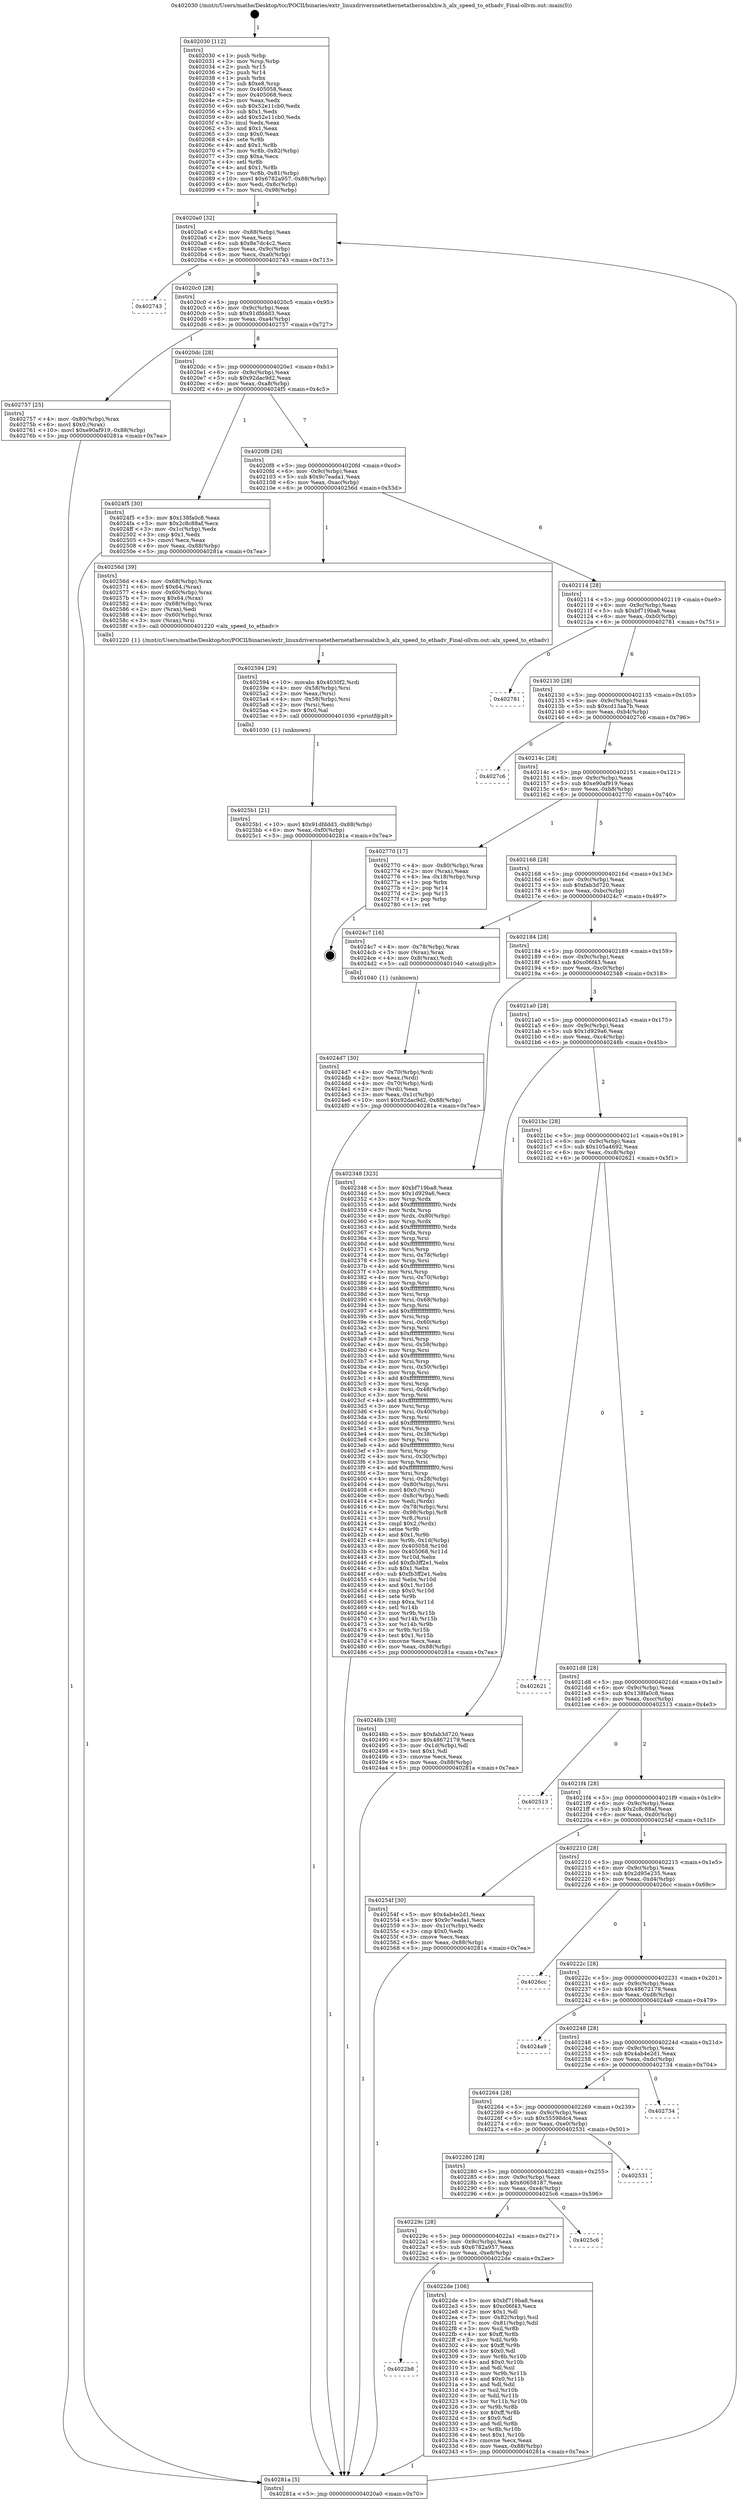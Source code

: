 digraph "0x402030" {
  label = "0x402030 (/mnt/c/Users/mathe/Desktop/tcc/POCII/binaries/extr_linuxdriversnetethernetatherosalxhw.h_alx_speed_to_ethadv_Final-ollvm.out::main(0))"
  labelloc = "t"
  node[shape=record]

  Entry [label="",width=0.3,height=0.3,shape=circle,fillcolor=black,style=filled]
  "0x4020a0" [label="{
     0x4020a0 [32]\l
     | [instrs]\l
     &nbsp;&nbsp;0x4020a0 \<+6\>: mov -0x88(%rbp),%eax\l
     &nbsp;&nbsp;0x4020a6 \<+2\>: mov %eax,%ecx\l
     &nbsp;&nbsp;0x4020a8 \<+6\>: sub $0x8e7dc4c2,%ecx\l
     &nbsp;&nbsp;0x4020ae \<+6\>: mov %eax,-0x9c(%rbp)\l
     &nbsp;&nbsp;0x4020b4 \<+6\>: mov %ecx,-0xa0(%rbp)\l
     &nbsp;&nbsp;0x4020ba \<+6\>: je 0000000000402743 \<main+0x713\>\l
  }"]
  "0x402743" [label="{
     0x402743\l
  }", style=dashed]
  "0x4020c0" [label="{
     0x4020c0 [28]\l
     | [instrs]\l
     &nbsp;&nbsp;0x4020c0 \<+5\>: jmp 00000000004020c5 \<main+0x95\>\l
     &nbsp;&nbsp;0x4020c5 \<+6\>: mov -0x9c(%rbp),%eax\l
     &nbsp;&nbsp;0x4020cb \<+5\>: sub $0x91dfddd3,%eax\l
     &nbsp;&nbsp;0x4020d0 \<+6\>: mov %eax,-0xa4(%rbp)\l
     &nbsp;&nbsp;0x4020d6 \<+6\>: je 0000000000402757 \<main+0x727\>\l
  }"]
  Exit [label="",width=0.3,height=0.3,shape=circle,fillcolor=black,style=filled,peripheries=2]
  "0x402757" [label="{
     0x402757 [25]\l
     | [instrs]\l
     &nbsp;&nbsp;0x402757 \<+4\>: mov -0x80(%rbp),%rax\l
     &nbsp;&nbsp;0x40275b \<+6\>: movl $0x0,(%rax)\l
     &nbsp;&nbsp;0x402761 \<+10\>: movl $0xe90af919,-0x88(%rbp)\l
     &nbsp;&nbsp;0x40276b \<+5\>: jmp 000000000040281a \<main+0x7ea\>\l
  }"]
  "0x4020dc" [label="{
     0x4020dc [28]\l
     | [instrs]\l
     &nbsp;&nbsp;0x4020dc \<+5\>: jmp 00000000004020e1 \<main+0xb1\>\l
     &nbsp;&nbsp;0x4020e1 \<+6\>: mov -0x9c(%rbp),%eax\l
     &nbsp;&nbsp;0x4020e7 \<+5\>: sub $0x92dac9d2,%eax\l
     &nbsp;&nbsp;0x4020ec \<+6\>: mov %eax,-0xa8(%rbp)\l
     &nbsp;&nbsp;0x4020f2 \<+6\>: je 00000000004024f5 \<main+0x4c5\>\l
  }"]
  "0x4025b1" [label="{
     0x4025b1 [21]\l
     | [instrs]\l
     &nbsp;&nbsp;0x4025b1 \<+10\>: movl $0x91dfddd3,-0x88(%rbp)\l
     &nbsp;&nbsp;0x4025bb \<+6\>: mov %eax,-0xf0(%rbp)\l
     &nbsp;&nbsp;0x4025c1 \<+5\>: jmp 000000000040281a \<main+0x7ea\>\l
  }"]
  "0x4024f5" [label="{
     0x4024f5 [30]\l
     | [instrs]\l
     &nbsp;&nbsp;0x4024f5 \<+5\>: mov $0x138fa0c8,%eax\l
     &nbsp;&nbsp;0x4024fa \<+5\>: mov $0x2c8c88af,%ecx\l
     &nbsp;&nbsp;0x4024ff \<+3\>: mov -0x1c(%rbp),%edx\l
     &nbsp;&nbsp;0x402502 \<+3\>: cmp $0x1,%edx\l
     &nbsp;&nbsp;0x402505 \<+3\>: cmovl %ecx,%eax\l
     &nbsp;&nbsp;0x402508 \<+6\>: mov %eax,-0x88(%rbp)\l
     &nbsp;&nbsp;0x40250e \<+5\>: jmp 000000000040281a \<main+0x7ea\>\l
  }"]
  "0x4020f8" [label="{
     0x4020f8 [28]\l
     | [instrs]\l
     &nbsp;&nbsp;0x4020f8 \<+5\>: jmp 00000000004020fd \<main+0xcd\>\l
     &nbsp;&nbsp;0x4020fd \<+6\>: mov -0x9c(%rbp),%eax\l
     &nbsp;&nbsp;0x402103 \<+5\>: sub $0x9c7eada1,%eax\l
     &nbsp;&nbsp;0x402108 \<+6\>: mov %eax,-0xac(%rbp)\l
     &nbsp;&nbsp;0x40210e \<+6\>: je 000000000040256d \<main+0x53d\>\l
  }"]
  "0x402594" [label="{
     0x402594 [29]\l
     | [instrs]\l
     &nbsp;&nbsp;0x402594 \<+10\>: movabs $0x4030f2,%rdi\l
     &nbsp;&nbsp;0x40259e \<+4\>: mov -0x58(%rbp),%rsi\l
     &nbsp;&nbsp;0x4025a2 \<+2\>: mov %eax,(%rsi)\l
     &nbsp;&nbsp;0x4025a4 \<+4\>: mov -0x58(%rbp),%rsi\l
     &nbsp;&nbsp;0x4025a8 \<+2\>: mov (%rsi),%esi\l
     &nbsp;&nbsp;0x4025aa \<+2\>: mov $0x0,%al\l
     &nbsp;&nbsp;0x4025ac \<+5\>: call 0000000000401030 \<printf@plt\>\l
     | [calls]\l
     &nbsp;&nbsp;0x401030 \{1\} (unknown)\l
  }"]
  "0x40256d" [label="{
     0x40256d [39]\l
     | [instrs]\l
     &nbsp;&nbsp;0x40256d \<+4\>: mov -0x68(%rbp),%rax\l
     &nbsp;&nbsp;0x402571 \<+6\>: movl $0x64,(%rax)\l
     &nbsp;&nbsp;0x402577 \<+4\>: mov -0x60(%rbp),%rax\l
     &nbsp;&nbsp;0x40257b \<+7\>: movq $0x64,(%rax)\l
     &nbsp;&nbsp;0x402582 \<+4\>: mov -0x68(%rbp),%rax\l
     &nbsp;&nbsp;0x402586 \<+2\>: mov (%rax),%edi\l
     &nbsp;&nbsp;0x402588 \<+4\>: mov -0x60(%rbp),%rax\l
     &nbsp;&nbsp;0x40258c \<+3\>: mov (%rax),%rsi\l
     &nbsp;&nbsp;0x40258f \<+5\>: call 0000000000401220 \<alx_speed_to_ethadv\>\l
     | [calls]\l
     &nbsp;&nbsp;0x401220 \{1\} (/mnt/c/Users/mathe/Desktop/tcc/POCII/binaries/extr_linuxdriversnetethernetatherosalxhw.h_alx_speed_to_ethadv_Final-ollvm.out::alx_speed_to_ethadv)\l
  }"]
  "0x402114" [label="{
     0x402114 [28]\l
     | [instrs]\l
     &nbsp;&nbsp;0x402114 \<+5\>: jmp 0000000000402119 \<main+0xe9\>\l
     &nbsp;&nbsp;0x402119 \<+6\>: mov -0x9c(%rbp),%eax\l
     &nbsp;&nbsp;0x40211f \<+5\>: sub $0xbf719ba8,%eax\l
     &nbsp;&nbsp;0x402124 \<+6\>: mov %eax,-0xb0(%rbp)\l
     &nbsp;&nbsp;0x40212a \<+6\>: je 0000000000402781 \<main+0x751\>\l
  }"]
  "0x4024d7" [label="{
     0x4024d7 [30]\l
     | [instrs]\l
     &nbsp;&nbsp;0x4024d7 \<+4\>: mov -0x70(%rbp),%rdi\l
     &nbsp;&nbsp;0x4024db \<+2\>: mov %eax,(%rdi)\l
     &nbsp;&nbsp;0x4024dd \<+4\>: mov -0x70(%rbp),%rdi\l
     &nbsp;&nbsp;0x4024e1 \<+2\>: mov (%rdi),%eax\l
     &nbsp;&nbsp;0x4024e3 \<+3\>: mov %eax,-0x1c(%rbp)\l
     &nbsp;&nbsp;0x4024e6 \<+10\>: movl $0x92dac9d2,-0x88(%rbp)\l
     &nbsp;&nbsp;0x4024f0 \<+5\>: jmp 000000000040281a \<main+0x7ea\>\l
  }"]
  "0x402781" [label="{
     0x402781\l
  }", style=dashed]
  "0x402130" [label="{
     0x402130 [28]\l
     | [instrs]\l
     &nbsp;&nbsp;0x402130 \<+5\>: jmp 0000000000402135 \<main+0x105\>\l
     &nbsp;&nbsp;0x402135 \<+6\>: mov -0x9c(%rbp),%eax\l
     &nbsp;&nbsp;0x40213b \<+5\>: sub $0xcd13aa7b,%eax\l
     &nbsp;&nbsp;0x402140 \<+6\>: mov %eax,-0xb4(%rbp)\l
     &nbsp;&nbsp;0x402146 \<+6\>: je 00000000004027c6 \<main+0x796\>\l
  }"]
  "0x402030" [label="{
     0x402030 [112]\l
     | [instrs]\l
     &nbsp;&nbsp;0x402030 \<+1\>: push %rbp\l
     &nbsp;&nbsp;0x402031 \<+3\>: mov %rsp,%rbp\l
     &nbsp;&nbsp;0x402034 \<+2\>: push %r15\l
     &nbsp;&nbsp;0x402036 \<+2\>: push %r14\l
     &nbsp;&nbsp;0x402038 \<+1\>: push %rbx\l
     &nbsp;&nbsp;0x402039 \<+7\>: sub $0xe8,%rsp\l
     &nbsp;&nbsp;0x402040 \<+7\>: mov 0x405058,%eax\l
     &nbsp;&nbsp;0x402047 \<+7\>: mov 0x405068,%ecx\l
     &nbsp;&nbsp;0x40204e \<+2\>: mov %eax,%edx\l
     &nbsp;&nbsp;0x402050 \<+6\>: sub $0x52e11cb0,%edx\l
     &nbsp;&nbsp;0x402056 \<+3\>: sub $0x1,%edx\l
     &nbsp;&nbsp;0x402059 \<+6\>: add $0x52e11cb0,%edx\l
     &nbsp;&nbsp;0x40205f \<+3\>: imul %edx,%eax\l
     &nbsp;&nbsp;0x402062 \<+3\>: and $0x1,%eax\l
     &nbsp;&nbsp;0x402065 \<+3\>: cmp $0x0,%eax\l
     &nbsp;&nbsp;0x402068 \<+4\>: sete %r8b\l
     &nbsp;&nbsp;0x40206c \<+4\>: and $0x1,%r8b\l
     &nbsp;&nbsp;0x402070 \<+7\>: mov %r8b,-0x82(%rbp)\l
     &nbsp;&nbsp;0x402077 \<+3\>: cmp $0xa,%ecx\l
     &nbsp;&nbsp;0x40207a \<+4\>: setl %r8b\l
     &nbsp;&nbsp;0x40207e \<+4\>: and $0x1,%r8b\l
     &nbsp;&nbsp;0x402082 \<+7\>: mov %r8b,-0x81(%rbp)\l
     &nbsp;&nbsp;0x402089 \<+10\>: movl $0x6782a957,-0x88(%rbp)\l
     &nbsp;&nbsp;0x402093 \<+6\>: mov %edi,-0x8c(%rbp)\l
     &nbsp;&nbsp;0x402099 \<+7\>: mov %rsi,-0x98(%rbp)\l
  }"]
  "0x4027c6" [label="{
     0x4027c6\l
  }", style=dashed]
  "0x40214c" [label="{
     0x40214c [28]\l
     | [instrs]\l
     &nbsp;&nbsp;0x40214c \<+5\>: jmp 0000000000402151 \<main+0x121\>\l
     &nbsp;&nbsp;0x402151 \<+6\>: mov -0x9c(%rbp),%eax\l
     &nbsp;&nbsp;0x402157 \<+5\>: sub $0xe90af919,%eax\l
     &nbsp;&nbsp;0x40215c \<+6\>: mov %eax,-0xb8(%rbp)\l
     &nbsp;&nbsp;0x402162 \<+6\>: je 0000000000402770 \<main+0x740\>\l
  }"]
  "0x40281a" [label="{
     0x40281a [5]\l
     | [instrs]\l
     &nbsp;&nbsp;0x40281a \<+5\>: jmp 00000000004020a0 \<main+0x70\>\l
  }"]
  "0x402770" [label="{
     0x402770 [17]\l
     | [instrs]\l
     &nbsp;&nbsp;0x402770 \<+4\>: mov -0x80(%rbp),%rax\l
     &nbsp;&nbsp;0x402774 \<+2\>: mov (%rax),%eax\l
     &nbsp;&nbsp;0x402776 \<+4\>: lea -0x18(%rbp),%rsp\l
     &nbsp;&nbsp;0x40277a \<+1\>: pop %rbx\l
     &nbsp;&nbsp;0x40277b \<+2\>: pop %r14\l
     &nbsp;&nbsp;0x40277d \<+2\>: pop %r15\l
     &nbsp;&nbsp;0x40277f \<+1\>: pop %rbp\l
     &nbsp;&nbsp;0x402780 \<+1\>: ret\l
  }"]
  "0x402168" [label="{
     0x402168 [28]\l
     | [instrs]\l
     &nbsp;&nbsp;0x402168 \<+5\>: jmp 000000000040216d \<main+0x13d\>\l
     &nbsp;&nbsp;0x40216d \<+6\>: mov -0x9c(%rbp),%eax\l
     &nbsp;&nbsp;0x402173 \<+5\>: sub $0xfab3d720,%eax\l
     &nbsp;&nbsp;0x402178 \<+6\>: mov %eax,-0xbc(%rbp)\l
     &nbsp;&nbsp;0x40217e \<+6\>: je 00000000004024c7 \<main+0x497\>\l
  }"]
  "0x4022b8" [label="{
     0x4022b8\l
  }", style=dashed]
  "0x4024c7" [label="{
     0x4024c7 [16]\l
     | [instrs]\l
     &nbsp;&nbsp;0x4024c7 \<+4\>: mov -0x78(%rbp),%rax\l
     &nbsp;&nbsp;0x4024cb \<+3\>: mov (%rax),%rax\l
     &nbsp;&nbsp;0x4024ce \<+4\>: mov 0x8(%rax),%rdi\l
     &nbsp;&nbsp;0x4024d2 \<+5\>: call 0000000000401040 \<atoi@plt\>\l
     | [calls]\l
     &nbsp;&nbsp;0x401040 \{1\} (unknown)\l
  }"]
  "0x402184" [label="{
     0x402184 [28]\l
     | [instrs]\l
     &nbsp;&nbsp;0x402184 \<+5\>: jmp 0000000000402189 \<main+0x159\>\l
     &nbsp;&nbsp;0x402189 \<+6\>: mov -0x9c(%rbp),%eax\l
     &nbsp;&nbsp;0x40218f \<+5\>: sub $0xc06f43,%eax\l
     &nbsp;&nbsp;0x402194 \<+6\>: mov %eax,-0xc0(%rbp)\l
     &nbsp;&nbsp;0x40219a \<+6\>: je 0000000000402348 \<main+0x318\>\l
  }"]
  "0x4022de" [label="{
     0x4022de [106]\l
     | [instrs]\l
     &nbsp;&nbsp;0x4022de \<+5\>: mov $0xbf719ba8,%eax\l
     &nbsp;&nbsp;0x4022e3 \<+5\>: mov $0xc06f43,%ecx\l
     &nbsp;&nbsp;0x4022e8 \<+2\>: mov $0x1,%dl\l
     &nbsp;&nbsp;0x4022ea \<+7\>: mov -0x82(%rbp),%sil\l
     &nbsp;&nbsp;0x4022f1 \<+7\>: mov -0x81(%rbp),%dil\l
     &nbsp;&nbsp;0x4022f8 \<+3\>: mov %sil,%r8b\l
     &nbsp;&nbsp;0x4022fb \<+4\>: xor $0xff,%r8b\l
     &nbsp;&nbsp;0x4022ff \<+3\>: mov %dil,%r9b\l
     &nbsp;&nbsp;0x402302 \<+4\>: xor $0xff,%r9b\l
     &nbsp;&nbsp;0x402306 \<+3\>: xor $0x0,%dl\l
     &nbsp;&nbsp;0x402309 \<+3\>: mov %r8b,%r10b\l
     &nbsp;&nbsp;0x40230c \<+4\>: and $0x0,%r10b\l
     &nbsp;&nbsp;0x402310 \<+3\>: and %dl,%sil\l
     &nbsp;&nbsp;0x402313 \<+3\>: mov %r9b,%r11b\l
     &nbsp;&nbsp;0x402316 \<+4\>: and $0x0,%r11b\l
     &nbsp;&nbsp;0x40231a \<+3\>: and %dl,%dil\l
     &nbsp;&nbsp;0x40231d \<+3\>: or %sil,%r10b\l
     &nbsp;&nbsp;0x402320 \<+3\>: or %dil,%r11b\l
     &nbsp;&nbsp;0x402323 \<+3\>: xor %r11b,%r10b\l
     &nbsp;&nbsp;0x402326 \<+3\>: or %r9b,%r8b\l
     &nbsp;&nbsp;0x402329 \<+4\>: xor $0xff,%r8b\l
     &nbsp;&nbsp;0x40232d \<+3\>: or $0x0,%dl\l
     &nbsp;&nbsp;0x402330 \<+3\>: and %dl,%r8b\l
     &nbsp;&nbsp;0x402333 \<+3\>: or %r8b,%r10b\l
     &nbsp;&nbsp;0x402336 \<+4\>: test $0x1,%r10b\l
     &nbsp;&nbsp;0x40233a \<+3\>: cmovne %ecx,%eax\l
     &nbsp;&nbsp;0x40233d \<+6\>: mov %eax,-0x88(%rbp)\l
     &nbsp;&nbsp;0x402343 \<+5\>: jmp 000000000040281a \<main+0x7ea\>\l
  }"]
  "0x402348" [label="{
     0x402348 [323]\l
     | [instrs]\l
     &nbsp;&nbsp;0x402348 \<+5\>: mov $0xbf719ba8,%eax\l
     &nbsp;&nbsp;0x40234d \<+5\>: mov $0x1d929a6,%ecx\l
     &nbsp;&nbsp;0x402352 \<+3\>: mov %rsp,%rdx\l
     &nbsp;&nbsp;0x402355 \<+4\>: add $0xfffffffffffffff0,%rdx\l
     &nbsp;&nbsp;0x402359 \<+3\>: mov %rdx,%rsp\l
     &nbsp;&nbsp;0x40235c \<+4\>: mov %rdx,-0x80(%rbp)\l
     &nbsp;&nbsp;0x402360 \<+3\>: mov %rsp,%rdx\l
     &nbsp;&nbsp;0x402363 \<+4\>: add $0xfffffffffffffff0,%rdx\l
     &nbsp;&nbsp;0x402367 \<+3\>: mov %rdx,%rsp\l
     &nbsp;&nbsp;0x40236a \<+3\>: mov %rsp,%rsi\l
     &nbsp;&nbsp;0x40236d \<+4\>: add $0xfffffffffffffff0,%rsi\l
     &nbsp;&nbsp;0x402371 \<+3\>: mov %rsi,%rsp\l
     &nbsp;&nbsp;0x402374 \<+4\>: mov %rsi,-0x78(%rbp)\l
     &nbsp;&nbsp;0x402378 \<+3\>: mov %rsp,%rsi\l
     &nbsp;&nbsp;0x40237b \<+4\>: add $0xfffffffffffffff0,%rsi\l
     &nbsp;&nbsp;0x40237f \<+3\>: mov %rsi,%rsp\l
     &nbsp;&nbsp;0x402382 \<+4\>: mov %rsi,-0x70(%rbp)\l
     &nbsp;&nbsp;0x402386 \<+3\>: mov %rsp,%rsi\l
     &nbsp;&nbsp;0x402389 \<+4\>: add $0xfffffffffffffff0,%rsi\l
     &nbsp;&nbsp;0x40238d \<+3\>: mov %rsi,%rsp\l
     &nbsp;&nbsp;0x402390 \<+4\>: mov %rsi,-0x68(%rbp)\l
     &nbsp;&nbsp;0x402394 \<+3\>: mov %rsp,%rsi\l
     &nbsp;&nbsp;0x402397 \<+4\>: add $0xfffffffffffffff0,%rsi\l
     &nbsp;&nbsp;0x40239b \<+3\>: mov %rsi,%rsp\l
     &nbsp;&nbsp;0x40239e \<+4\>: mov %rsi,-0x60(%rbp)\l
     &nbsp;&nbsp;0x4023a2 \<+3\>: mov %rsp,%rsi\l
     &nbsp;&nbsp;0x4023a5 \<+4\>: add $0xfffffffffffffff0,%rsi\l
     &nbsp;&nbsp;0x4023a9 \<+3\>: mov %rsi,%rsp\l
     &nbsp;&nbsp;0x4023ac \<+4\>: mov %rsi,-0x58(%rbp)\l
     &nbsp;&nbsp;0x4023b0 \<+3\>: mov %rsp,%rsi\l
     &nbsp;&nbsp;0x4023b3 \<+4\>: add $0xfffffffffffffff0,%rsi\l
     &nbsp;&nbsp;0x4023b7 \<+3\>: mov %rsi,%rsp\l
     &nbsp;&nbsp;0x4023ba \<+4\>: mov %rsi,-0x50(%rbp)\l
     &nbsp;&nbsp;0x4023be \<+3\>: mov %rsp,%rsi\l
     &nbsp;&nbsp;0x4023c1 \<+4\>: add $0xfffffffffffffff0,%rsi\l
     &nbsp;&nbsp;0x4023c5 \<+3\>: mov %rsi,%rsp\l
     &nbsp;&nbsp;0x4023c8 \<+4\>: mov %rsi,-0x48(%rbp)\l
     &nbsp;&nbsp;0x4023cc \<+3\>: mov %rsp,%rsi\l
     &nbsp;&nbsp;0x4023cf \<+4\>: add $0xfffffffffffffff0,%rsi\l
     &nbsp;&nbsp;0x4023d3 \<+3\>: mov %rsi,%rsp\l
     &nbsp;&nbsp;0x4023d6 \<+4\>: mov %rsi,-0x40(%rbp)\l
     &nbsp;&nbsp;0x4023da \<+3\>: mov %rsp,%rsi\l
     &nbsp;&nbsp;0x4023dd \<+4\>: add $0xfffffffffffffff0,%rsi\l
     &nbsp;&nbsp;0x4023e1 \<+3\>: mov %rsi,%rsp\l
     &nbsp;&nbsp;0x4023e4 \<+4\>: mov %rsi,-0x38(%rbp)\l
     &nbsp;&nbsp;0x4023e8 \<+3\>: mov %rsp,%rsi\l
     &nbsp;&nbsp;0x4023eb \<+4\>: add $0xfffffffffffffff0,%rsi\l
     &nbsp;&nbsp;0x4023ef \<+3\>: mov %rsi,%rsp\l
     &nbsp;&nbsp;0x4023f2 \<+4\>: mov %rsi,-0x30(%rbp)\l
     &nbsp;&nbsp;0x4023f6 \<+3\>: mov %rsp,%rsi\l
     &nbsp;&nbsp;0x4023f9 \<+4\>: add $0xfffffffffffffff0,%rsi\l
     &nbsp;&nbsp;0x4023fd \<+3\>: mov %rsi,%rsp\l
     &nbsp;&nbsp;0x402400 \<+4\>: mov %rsi,-0x28(%rbp)\l
     &nbsp;&nbsp;0x402404 \<+4\>: mov -0x80(%rbp),%rsi\l
     &nbsp;&nbsp;0x402408 \<+6\>: movl $0x0,(%rsi)\l
     &nbsp;&nbsp;0x40240e \<+6\>: mov -0x8c(%rbp),%edi\l
     &nbsp;&nbsp;0x402414 \<+2\>: mov %edi,(%rdx)\l
     &nbsp;&nbsp;0x402416 \<+4\>: mov -0x78(%rbp),%rsi\l
     &nbsp;&nbsp;0x40241a \<+7\>: mov -0x98(%rbp),%r8\l
     &nbsp;&nbsp;0x402421 \<+3\>: mov %r8,(%rsi)\l
     &nbsp;&nbsp;0x402424 \<+3\>: cmpl $0x2,(%rdx)\l
     &nbsp;&nbsp;0x402427 \<+4\>: setne %r9b\l
     &nbsp;&nbsp;0x40242b \<+4\>: and $0x1,%r9b\l
     &nbsp;&nbsp;0x40242f \<+4\>: mov %r9b,-0x1d(%rbp)\l
     &nbsp;&nbsp;0x402433 \<+8\>: mov 0x405058,%r10d\l
     &nbsp;&nbsp;0x40243b \<+8\>: mov 0x405068,%r11d\l
     &nbsp;&nbsp;0x402443 \<+3\>: mov %r10d,%ebx\l
     &nbsp;&nbsp;0x402446 \<+6\>: add $0xfb3ff2e1,%ebx\l
     &nbsp;&nbsp;0x40244c \<+3\>: sub $0x1,%ebx\l
     &nbsp;&nbsp;0x40244f \<+6\>: sub $0xfb3ff2e1,%ebx\l
     &nbsp;&nbsp;0x402455 \<+4\>: imul %ebx,%r10d\l
     &nbsp;&nbsp;0x402459 \<+4\>: and $0x1,%r10d\l
     &nbsp;&nbsp;0x40245d \<+4\>: cmp $0x0,%r10d\l
     &nbsp;&nbsp;0x402461 \<+4\>: sete %r9b\l
     &nbsp;&nbsp;0x402465 \<+4\>: cmp $0xa,%r11d\l
     &nbsp;&nbsp;0x402469 \<+4\>: setl %r14b\l
     &nbsp;&nbsp;0x40246d \<+3\>: mov %r9b,%r15b\l
     &nbsp;&nbsp;0x402470 \<+3\>: and %r14b,%r15b\l
     &nbsp;&nbsp;0x402473 \<+3\>: xor %r14b,%r9b\l
     &nbsp;&nbsp;0x402476 \<+3\>: or %r9b,%r15b\l
     &nbsp;&nbsp;0x402479 \<+4\>: test $0x1,%r15b\l
     &nbsp;&nbsp;0x40247d \<+3\>: cmovne %ecx,%eax\l
     &nbsp;&nbsp;0x402480 \<+6\>: mov %eax,-0x88(%rbp)\l
     &nbsp;&nbsp;0x402486 \<+5\>: jmp 000000000040281a \<main+0x7ea\>\l
  }"]
  "0x4021a0" [label="{
     0x4021a0 [28]\l
     | [instrs]\l
     &nbsp;&nbsp;0x4021a0 \<+5\>: jmp 00000000004021a5 \<main+0x175\>\l
     &nbsp;&nbsp;0x4021a5 \<+6\>: mov -0x9c(%rbp),%eax\l
     &nbsp;&nbsp;0x4021ab \<+5\>: sub $0x1d929a6,%eax\l
     &nbsp;&nbsp;0x4021b0 \<+6\>: mov %eax,-0xc4(%rbp)\l
     &nbsp;&nbsp;0x4021b6 \<+6\>: je 000000000040248b \<main+0x45b\>\l
  }"]
  "0x40229c" [label="{
     0x40229c [28]\l
     | [instrs]\l
     &nbsp;&nbsp;0x40229c \<+5\>: jmp 00000000004022a1 \<main+0x271\>\l
     &nbsp;&nbsp;0x4022a1 \<+6\>: mov -0x9c(%rbp),%eax\l
     &nbsp;&nbsp;0x4022a7 \<+5\>: sub $0x6782a957,%eax\l
     &nbsp;&nbsp;0x4022ac \<+6\>: mov %eax,-0xe8(%rbp)\l
     &nbsp;&nbsp;0x4022b2 \<+6\>: je 00000000004022de \<main+0x2ae\>\l
  }"]
  "0x40248b" [label="{
     0x40248b [30]\l
     | [instrs]\l
     &nbsp;&nbsp;0x40248b \<+5\>: mov $0xfab3d720,%eax\l
     &nbsp;&nbsp;0x402490 \<+5\>: mov $0x48672179,%ecx\l
     &nbsp;&nbsp;0x402495 \<+3\>: mov -0x1d(%rbp),%dl\l
     &nbsp;&nbsp;0x402498 \<+3\>: test $0x1,%dl\l
     &nbsp;&nbsp;0x40249b \<+3\>: cmovne %ecx,%eax\l
     &nbsp;&nbsp;0x40249e \<+6\>: mov %eax,-0x88(%rbp)\l
     &nbsp;&nbsp;0x4024a4 \<+5\>: jmp 000000000040281a \<main+0x7ea\>\l
  }"]
  "0x4021bc" [label="{
     0x4021bc [28]\l
     | [instrs]\l
     &nbsp;&nbsp;0x4021bc \<+5\>: jmp 00000000004021c1 \<main+0x191\>\l
     &nbsp;&nbsp;0x4021c1 \<+6\>: mov -0x9c(%rbp),%eax\l
     &nbsp;&nbsp;0x4021c7 \<+5\>: sub $0x105a4692,%eax\l
     &nbsp;&nbsp;0x4021cc \<+6\>: mov %eax,-0xc8(%rbp)\l
     &nbsp;&nbsp;0x4021d2 \<+6\>: je 0000000000402621 \<main+0x5f1\>\l
  }"]
  "0x4025c6" [label="{
     0x4025c6\l
  }", style=dashed]
  "0x402621" [label="{
     0x402621\l
  }", style=dashed]
  "0x4021d8" [label="{
     0x4021d8 [28]\l
     | [instrs]\l
     &nbsp;&nbsp;0x4021d8 \<+5\>: jmp 00000000004021dd \<main+0x1ad\>\l
     &nbsp;&nbsp;0x4021dd \<+6\>: mov -0x9c(%rbp),%eax\l
     &nbsp;&nbsp;0x4021e3 \<+5\>: sub $0x138fa0c8,%eax\l
     &nbsp;&nbsp;0x4021e8 \<+6\>: mov %eax,-0xcc(%rbp)\l
     &nbsp;&nbsp;0x4021ee \<+6\>: je 0000000000402513 \<main+0x4e3\>\l
  }"]
  "0x402280" [label="{
     0x402280 [28]\l
     | [instrs]\l
     &nbsp;&nbsp;0x402280 \<+5\>: jmp 0000000000402285 \<main+0x255\>\l
     &nbsp;&nbsp;0x402285 \<+6\>: mov -0x9c(%rbp),%eax\l
     &nbsp;&nbsp;0x40228b \<+5\>: sub $0x60658187,%eax\l
     &nbsp;&nbsp;0x402290 \<+6\>: mov %eax,-0xe4(%rbp)\l
     &nbsp;&nbsp;0x402296 \<+6\>: je 00000000004025c6 \<main+0x596\>\l
  }"]
  "0x402513" [label="{
     0x402513\l
  }", style=dashed]
  "0x4021f4" [label="{
     0x4021f4 [28]\l
     | [instrs]\l
     &nbsp;&nbsp;0x4021f4 \<+5\>: jmp 00000000004021f9 \<main+0x1c9\>\l
     &nbsp;&nbsp;0x4021f9 \<+6\>: mov -0x9c(%rbp),%eax\l
     &nbsp;&nbsp;0x4021ff \<+5\>: sub $0x2c8c88af,%eax\l
     &nbsp;&nbsp;0x402204 \<+6\>: mov %eax,-0xd0(%rbp)\l
     &nbsp;&nbsp;0x40220a \<+6\>: je 000000000040254f \<main+0x51f\>\l
  }"]
  "0x402531" [label="{
     0x402531\l
  }", style=dashed]
  "0x40254f" [label="{
     0x40254f [30]\l
     | [instrs]\l
     &nbsp;&nbsp;0x40254f \<+5\>: mov $0x4ab4e2d1,%eax\l
     &nbsp;&nbsp;0x402554 \<+5\>: mov $0x9c7eada1,%ecx\l
     &nbsp;&nbsp;0x402559 \<+3\>: mov -0x1c(%rbp),%edx\l
     &nbsp;&nbsp;0x40255c \<+3\>: cmp $0x0,%edx\l
     &nbsp;&nbsp;0x40255f \<+3\>: cmove %ecx,%eax\l
     &nbsp;&nbsp;0x402562 \<+6\>: mov %eax,-0x88(%rbp)\l
     &nbsp;&nbsp;0x402568 \<+5\>: jmp 000000000040281a \<main+0x7ea\>\l
  }"]
  "0x402210" [label="{
     0x402210 [28]\l
     | [instrs]\l
     &nbsp;&nbsp;0x402210 \<+5\>: jmp 0000000000402215 \<main+0x1e5\>\l
     &nbsp;&nbsp;0x402215 \<+6\>: mov -0x9c(%rbp),%eax\l
     &nbsp;&nbsp;0x40221b \<+5\>: sub $0x2d95e235,%eax\l
     &nbsp;&nbsp;0x402220 \<+6\>: mov %eax,-0xd4(%rbp)\l
     &nbsp;&nbsp;0x402226 \<+6\>: je 00000000004026cc \<main+0x69c\>\l
  }"]
  "0x402264" [label="{
     0x402264 [28]\l
     | [instrs]\l
     &nbsp;&nbsp;0x402264 \<+5\>: jmp 0000000000402269 \<main+0x239\>\l
     &nbsp;&nbsp;0x402269 \<+6\>: mov -0x9c(%rbp),%eax\l
     &nbsp;&nbsp;0x40226f \<+5\>: sub $0x55598dc4,%eax\l
     &nbsp;&nbsp;0x402274 \<+6\>: mov %eax,-0xe0(%rbp)\l
     &nbsp;&nbsp;0x40227a \<+6\>: je 0000000000402531 \<main+0x501\>\l
  }"]
  "0x4026cc" [label="{
     0x4026cc\l
  }", style=dashed]
  "0x40222c" [label="{
     0x40222c [28]\l
     | [instrs]\l
     &nbsp;&nbsp;0x40222c \<+5\>: jmp 0000000000402231 \<main+0x201\>\l
     &nbsp;&nbsp;0x402231 \<+6\>: mov -0x9c(%rbp),%eax\l
     &nbsp;&nbsp;0x402237 \<+5\>: sub $0x48672179,%eax\l
     &nbsp;&nbsp;0x40223c \<+6\>: mov %eax,-0xd8(%rbp)\l
     &nbsp;&nbsp;0x402242 \<+6\>: je 00000000004024a9 \<main+0x479\>\l
  }"]
  "0x402734" [label="{
     0x402734\l
  }", style=dashed]
  "0x4024a9" [label="{
     0x4024a9\l
  }", style=dashed]
  "0x402248" [label="{
     0x402248 [28]\l
     | [instrs]\l
     &nbsp;&nbsp;0x402248 \<+5\>: jmp 000000000040224d \<main+0x21d\>\l
     &nbsp;&nbsp;0x40224d \<+6\>: mov -0x9c(%rbp),%eax\l
     &nbsp;&nbsp;0x402253 \<+5\>: sub $0x4ab4e2d1,%eax\l
     &nbsp;&nbsp;0x402258 \<+6\>: mov %eax,-0xdc(%rbp)\l
     &nbsp;&nbsp;0x40225e \<+6\>: je 0000000000402734 \<main+0x704\>\l
  }"]
  Entry -> "0x402030" [label=" 1"]
  "0x4020a0" -> "0x402743" [label=" 0"]
  "0x4020a0" -> "0x4020c0" [label=" 9"]
  "0x402770" -> Exit [label=" 1"]
  "0x4020c0" -> "0x402757" [label=" 1"]
  "0x4020c0" -> "0x4020dc" [label=" 8"]
  "0x402757" -> "0x40281a" [label=" 1"]
  "0x4020dc" -> "0x4024f5" [label=" 1"]
  "0x4020dc" -> "0x4020f8" [label=" 7"]
  "0x4025b1" -> "0x40281a" [label=" 1"]
  "0x4020f8" -> "0x40256d" [label=" 1"]
  "0x4020f8" -> "0x402114" [label=" 6"]
  "0x402594" -> "0x4025b1" [label=" 1"]
  "0x402114" -> "0x402781" [label=" 0"]
  "0x402114" -> "0x402130" [label=" 6"]
  "0x40256d" -> "0x402594" [label=" 1"]
  "0x402130" -> "0x4027c6" [label=" 0"]
  "0x402130" -> "0x40214c" [label=" 6"]
  "0x4024f5" -> "0x40281a" [label=" 1"]
  "0x40214c" -> "0x402770" [label=" 1"]
  "0x40214c" -> "0x402168" [label=" 5"]
  "0x4024d7" -> "0x40281a" [label=" 1"]
  "0x402168" -> "0x4024c7" [label=" 1"]
  "0x402168" -> "0x402184" [label=" 4"]
  "0x4024c7" -> "0x4024d7" [label=" 1"]
  "0x402184" -> "0x402348" [label=" 1"]
  "0x402184" -> "0x4021a0" [label=" 3"]
  "0x40248b" -> "0x40281a" [label=" 1"]
  "0x4021a0" -> "0x40248b" [label=" 1"]
  "0x4021a0" -> "0x4021bc" [label=" 2"]
  "0x40254f" -> "0x40281a" [label=" 1"]
  "0x4021bc" -> "0x402621" [label=" 0"]
  "0x4021bc" -> "0x4021d8" [label=" 2"]
  "0x40281a" -> "0x4020a0" [label=" 8"]
  "0x4021d8" -> "0x402513" [label=" 0"]
  "0x4021d8" -> "0x4021f4" [label=" 2"]
  "0x4022de" -> "0x40281a" [label=" 1"]
  "0x4021f4" -> "0x40254f" [label=" 1"]
  "0x4021f4" -> "0x402210" [label=" 1"]
  "0x40229c" -> "0x4022b8" [label=" 0"]
  "0x402210" -> "0x4026cc" [label=" 0"]
  "0x402210" -> "0x40222c" [label=" 1"]
  "0x402348" -> "0x40281a" [label=" 1"]
  "0x40222c" -> "0x4024a9" [label=" 0"]
  "0x40222c" -> "0x402248" [label=" 1"]
  "0x402280" -> "0x40229c" [label=" 1"]
  "0x402248" -> "0x402734" [label=" 0"]
  "0x402248" -> "0x402264" [label=" 1"]
  "0x40229c" -> "0x4022de" [label=" 1"]
  "0x402264" -> "0x402531" [label=" 0"]
  "0x402264" -> "0x402280" [label=" 1"]
  "0x402030" -> "0x4020a0" [label=" 1"]
  "0x402280" -> "0x4025c6" [label=" 0"]
}
